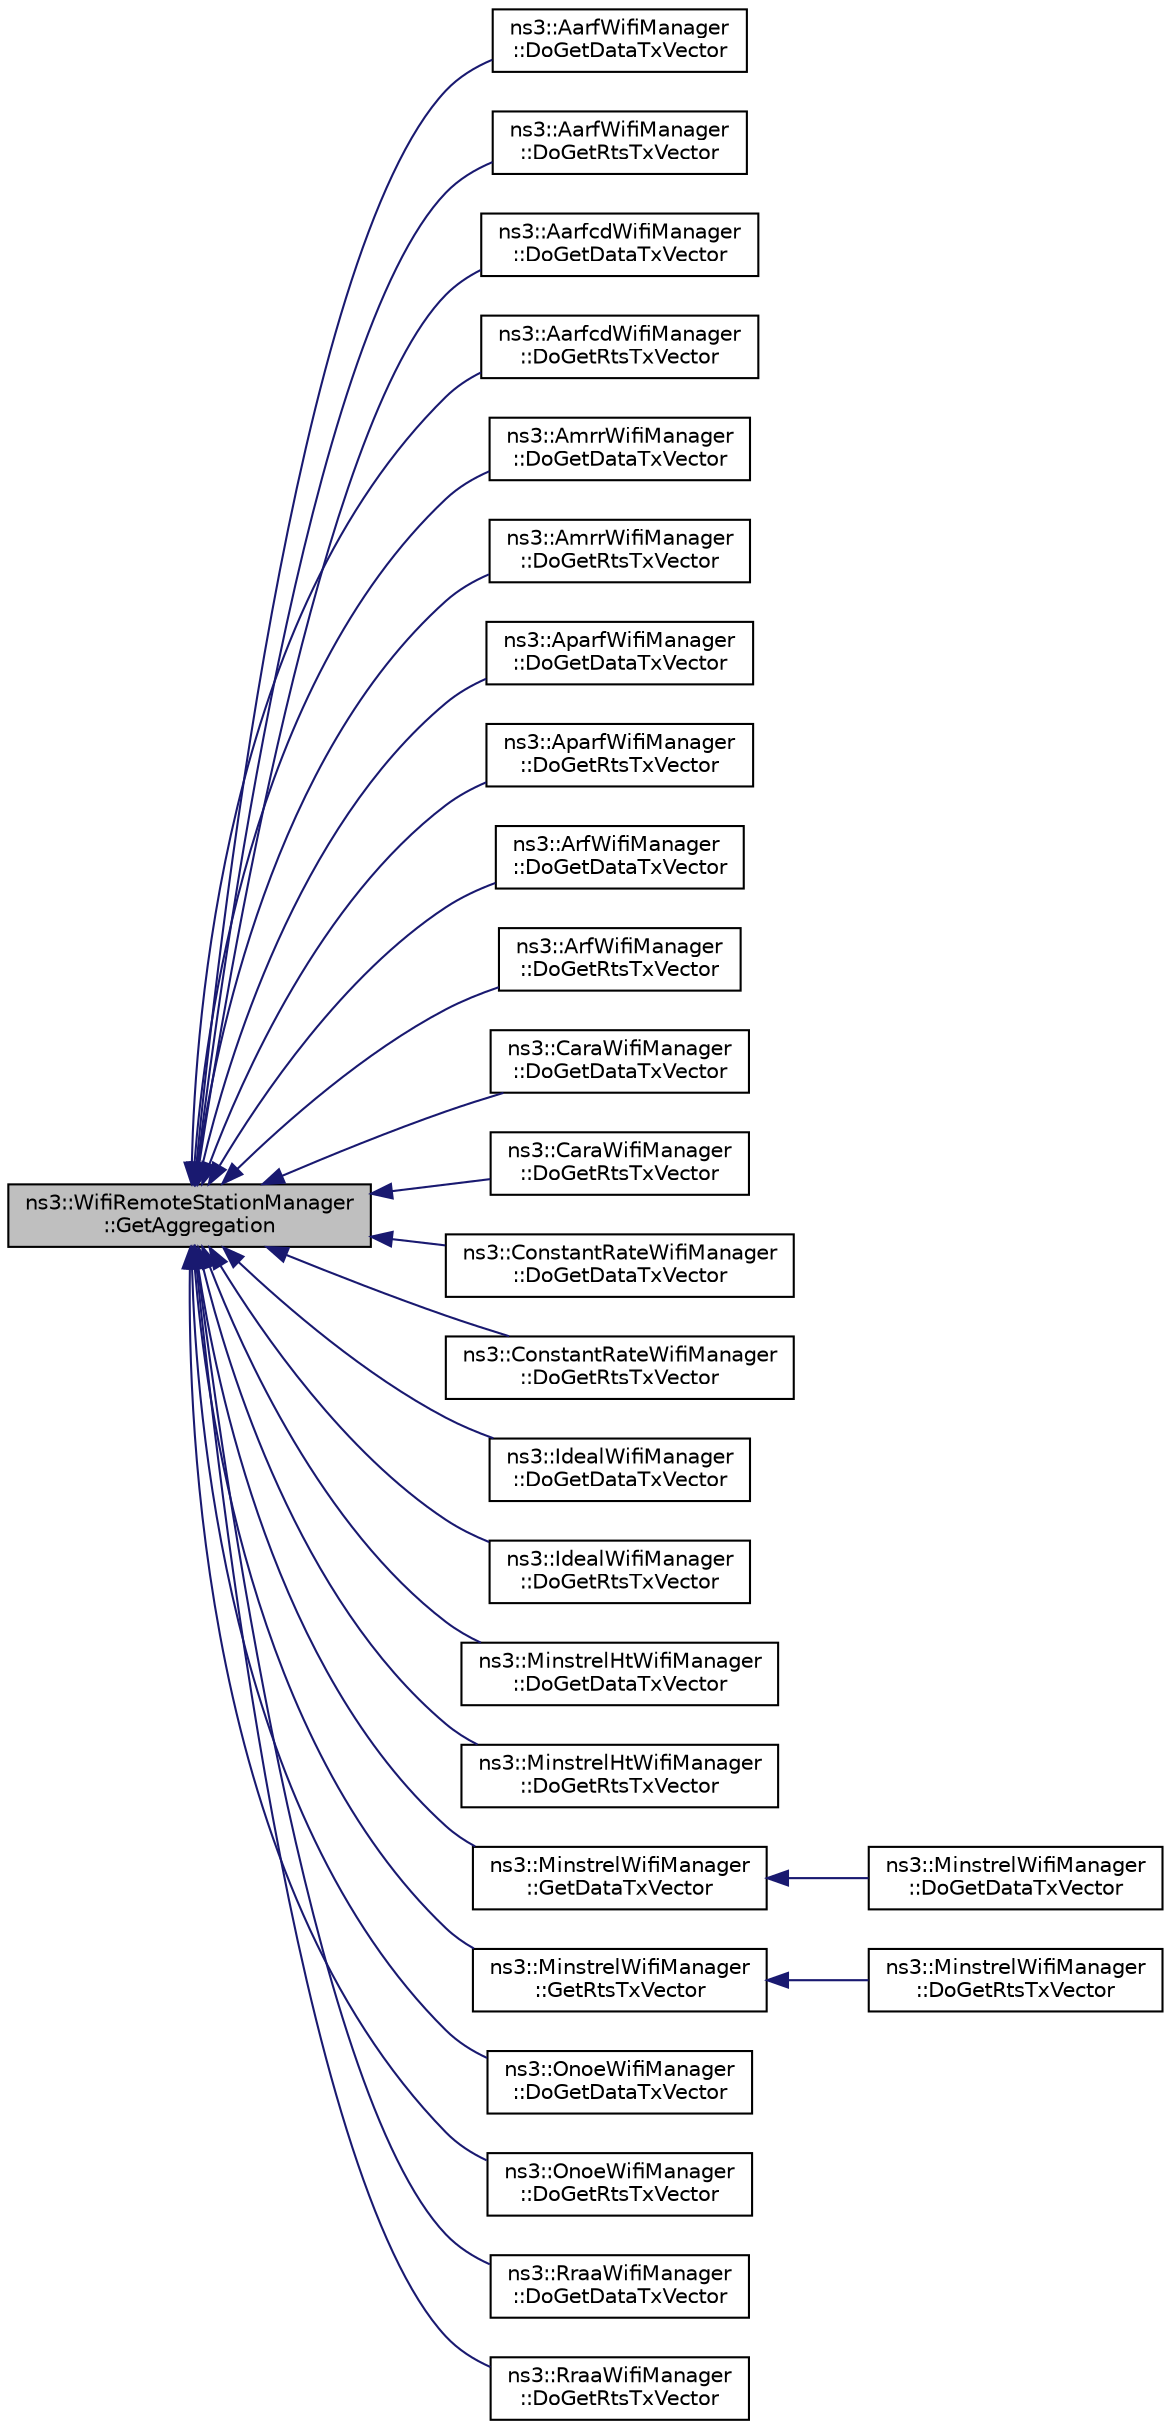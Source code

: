 digraph "ns3::WifiRemoteStationManager::GetAggregation"
{
  edge [fontname="Helvetica",fontsize="10",labelfontname="Helvetica",labelfontsize="10"];
  node [fontname="Helvetica",fontsize="10",shape=record];
  rankdir="LR";
  Node1 [label="ns3::WifiRemoteStationManager\l::GetAggregation",height=0.2,width=0.4,color="black", fillcolor="grey75", style="filled", fontcolor="black"];
  Node1 -> Node2 [dir="back",color="midnightblue",fontsize="10",style="solid"];
  Node2 [label="ns3::AarfWifiManager\l::DoGetDataTxVector",height=0.2,width=0.4,color="black", fillcolor="white", style="filled",URL="$d7/d63/classns3_1_1AarfWifiManager.html#a408d8be07102ba41125c839b01e8a7ee"];
  Node1 -> Node3 [dir="back",color="midnightblue",fontsize="10",style="solid"];
  Node3 [label="ns3::AarfWifiManager\l::DoGetRtsTxVector",height=0.2,width=0.4,color="black", fillcolor="white", style="filled",URL="$d7/d63/classns3_1_1AarfWifiManager.html#a4c2d4fbb34d152c3c4fe4530681da512"];
  Node1 -> Node4 [dir="back",color="midnightblue",fontsize="10",style="solid"];
  Node4 [label="ns3::AarfcdWifiManager\l::DoGetDataTxVector",height=0.2,width=0.4,color="black", fillcolor="white", style="filled",URL="$de/d61/classns3_1_1AarfcdWifiManager.html#ab9bfc915e2a36ee071995eb0247b1599"];
  Node1 -> Node5 [dir="back",color="midnightblue",fontsize="10",style="solid"];
  Node5 [label="ns3::AarfcdWifiManager\l::DoGetRtsTxVector",height=0.2,width=0.4,color="black", fillcolor="white", style="filled",URL="$de/d61/classns3_1_1AarfcdWifiManager.html#a4c4e397e54ae8ff36a90a1e044825586"];
  Node1 -> Node6 [dir="back",color="midnightblue",fontsize="10",style="solid"];
  Node6 [label="ns3::AmrrWifiManager\l::DoGetDataTxVector",height=0.2,width=0.4,color="black", fillcolor="white", style="filled",URL="$d1/d45/classns3_1_1AmrrWifiManager.html#ad18cc0aa1f6f6472e9e5ac2563b85e4c"];
  Node1 -> Node7 [dir="back",color="midnightblue",fontsize="10",style="solid"];
  Node7 [label="ns3::AmrrWifiManager\l::DoGetRtsTxVector",height=0.2,width=0.4,color="black", fillcolor="white", style="filled",URL="$d1/d45/classns3_1_1AmrrWifiManager.html#a036c453d18e33475b8ad75922682d214"];
  Node1 -> Node8 [dir="back",color="midnightblue",fontsize="10",style="solid"];
  Node8 [label="ns3::AparfWifiManager\l::DoGetDataTxVector",height=0.2,width=0.4,color="black", fillcolor="white", style="filled",URL="$dc/d5c/classns3_1_1AparfWifiManager.html#a9be0935377c6c6052cc12407d17dafbd"];
  Node1 -> Node9 [dir="back",color="midnightblue",fontsize="10",style="solid"];
  Node9 [label="ns3::AparfWifiManager\l::DoGetRtsTxVector",height=0.2,width=0.4,color="black", fillcolor="white", style="filled",URL="$dc/d5c/classns3_1_1AparfWifiManager.html#a091b6da1ff7d3d0ae61ca96dc4ee256b"];
  Node1 -> Node10 [dir="back",color="midnightblue",fontsize="10",style="solid"];
  Node10 [label="ns3::ArfWifiManager\l::DoGetDataTxVector",height=0.2,width=0.4,color="black", fillcolor="white", style="filled",URL="$d8/d72/classns3_1_1ArfWifiManager.html#a6bd79d80cbb7f743aa1bece1e5c24584"];
  Node1 -> Node11 [dir="back",color="midnightblue",fontsize="10",style="solid"];
  Node11 [label="ns3::ArfWifiManager\l::DoGetRtsTxVector",height=0.2,width=0.4,color="black", fillcolor="white", style="filled",URL="$d8/d72/classns3_1_1ArfWifiManager.html#a56217b6af0b44febda8b48266562e284"];
  Node1 -> Node12 [dir="back",color="midnightblue",fontsize="10",style="solid"];
  Node12 [label="ns3::CaraWifiManager\l::DoGetDataTxVector",height=0.2,width=0.4,color="black", fillcolor="white", style="filled",URL="$d8/d78/classns3_1_1CaraWifiManager.html#a948e474fbc8dd16211dc6f6fcb6ef496"];
  Node1 -> Node13 [dir="back",color="midnightblue",fontsize="10",style="solid"];
  Node13 [label="ns3::CaraWifiManager\l::DoGetRtsTxVector",height=0.2,width=0.4,color="black", fillcolor="white", style="filled",URL="$d8/d78/classns3_1_1CaraWifiManager.html#a2361885b5679a859cb55c0b29da0c1ad"];
  Node1 -> Node14 [dir="back",color="midnightblue",fontsize="10",style="solid"];
  Node14 [label="ns3::ConstantRateWifiManager\l::DoGetDataTxVector",height=0.2,width=0.4,color="black", fillcolor="white", style="filled",URL="$dd/d00/classns3_1_1ConstantRateWifiManager.html#a1e14573f51c878a2fa5511a2c43a2024"];
  Node1 -> Node15 [dir="back",color="midnightblue",fontsize="10",style="solid"];
  Node15 [label="ns3::ConstantRateWifiManager\l::DoGetRtsTxVector",height=0.2,width=0.4,color="black", fillcolor="white", style="filled",URL="$dd/d00/classns3_1_1ConstantRateWifiManager.html#aceb6e32d01d5c3279e96bafde5568719"];
  Node1 -> Node16 [dir="back",color="midnightblue",fontsize="10",style="solid"];
  Node16 [label="ns3::IdealWifiManager\l::DoGetDataTxVector",height=0.2,width=0.4,color="black", fillcolor="white", style="filled",URL="$de/d5e/classns3_1_1IdealWifiManager.html#a2e7570eb1f5cbef1067cfb714e94218e"];
  Node1 -> Node17 [dir="back",color="midnightblue",fontsize="10",style="solid"];
  Node17 [label="ns3::IdealWifiManager\l::DoGetRtsTxVector",height=0.2,width=0.4,color="black", fillcolor="white", style="filled",URL="$de/d5e/classns3_1_1IdealWifiManager.html#ab263f9a1c04747b2c2b55774bf97854a"];
  Node1 -> Node18 [dir="back",color="midnightblue",fontsize="10",style="solid"];
  Node18 [label="ns3::MinstrelHtWifiManager\l::DoGetDataTxVector",height=0.2,width=0.4,color="black", fillcolor="white", style="filled",URL="$dd/d09/classns3_1_1MinstrelHtWifiManager.html#abc2436c9c8dabb7c78907f478e1bb8c7"];
  Node1 -> Node19 [dir="back",color="midnightblue",fontsize="10",style="solid"];
  Node19 [label="ns3::MinstrelHtWifiManager\l::DoGetRtsTxVector",height=0.2,width=0.4,color="black", fillcolor="white", style="filled",URL="$dd/d09/classns3_1_1MinstrelHtWifiManager.html#a8628d42b27a3bf5cbbd4ea0ec2a79307"];
  Node1 -> Node20 [dir="back",color="midnightblue",fontsize="10",style="solid"];
  Node20 [label="ns3::MinstrelWifiManager\l::GetDataTxVector",height=0.2,width=0.4,color="black", fillcolor="white", style="filled",URL="$dd/d45/classns3_1_1MinstrelWifiManager.html#afc42d002709fb4334ae5b164bfa07aa8"];
  Node20 -> Node21 [dir="back",color="midnightblue",fontsize="10",style="solid"];
  Node21 [label="ns3::MinstrelWifiManager\l::DoGetDataTxVector",height=0.2,width=0.4,color="black", fillcolor="white", style="filled",URL="$dd/d45/classns3_1_1MinstrelWifiManager.html#aea34c1267e390ce04c3b50bd6df69173"];
  Node1 -> Node22 [dir="back",color="midnightblue",fontsize="10",style="solid"];
  Node22 [label="ns3::MinstrelWifiManager\l::GetRtsTxVector",height=0.2,width=0.4,color="black", fillcolor="white", style="filled",URL="$dd/d45/classns3_1_1MinstrelWifiManager.html#a8643a7d64b0cebcdba66207e36c2b1c6"];
  Node22 -> Node23 [dir="back",color="midnightblue",fontsize="10",style="solid"];
  Node23 [label="ns3::MinstrelWifiManager\l::DoGetRtsTxVector",height=0.2,width=0.4,color="black", fillcolor="white", style="filled",URL="$dd/d45/classns3_1_1MinstrelWifiManager.html#a8284c7164c9e5813a9f377ad120f4e18"];
  Node1 -> Node24 [dir="back",color="midnightblue",fontsize="10",style="solid"];
  Node24 [label="ns3::OnoeWifiManager\l::DoGetDataTxVector",height=0.2,width=0.4,color="black", fillcolor="white", style="filled",URL="$d9/d36/classns3_1_1OnoeWifiManager.html#a58c4d341696639d4b0ea618275461da4"];
  Node1 -> Node25 [dir="back",color="midnightblue",fontsize="10",style="solid"];
  Node25 [label="ns3::OnoeWifiManager\l::DoGetRtsTxVector",height=0.2,width=0.4,color="black", fillcolor="white", style="filled",URL="$d9/d36/classns3_1_1OnoeWifiManager.html#a235403aacb2b69d019b23a86263623d7"];
  Node1 -> Node26 [dir="back",color="midnightblue",fontsize="10",style="solid"];
  Node26 [label="ns3::RraaWifiManager\l::DoGetDataTxVector",height=0.2,width=0.4,color="black", fillcolor="white", style="filled",URL="$d4/dca/classns3_1_1RraaWifiManager.html#acc7f56a51e22431479e1d534ad7ece84"];
  Node1 -> Node27 [dir="back",color="midnightblue",fontsize="10",style="solid"];
  Node27 [label="ns3::RraaWifiManager\l::DoGetRtsTxVector",height=0.2,width=0.4,color="black", fillcolor="white", style="filled",URL="$d4/dca/classns3_1_1RraaWifiManager.html#a68148d81b6e49676837ec93f43f6f005"];
}
